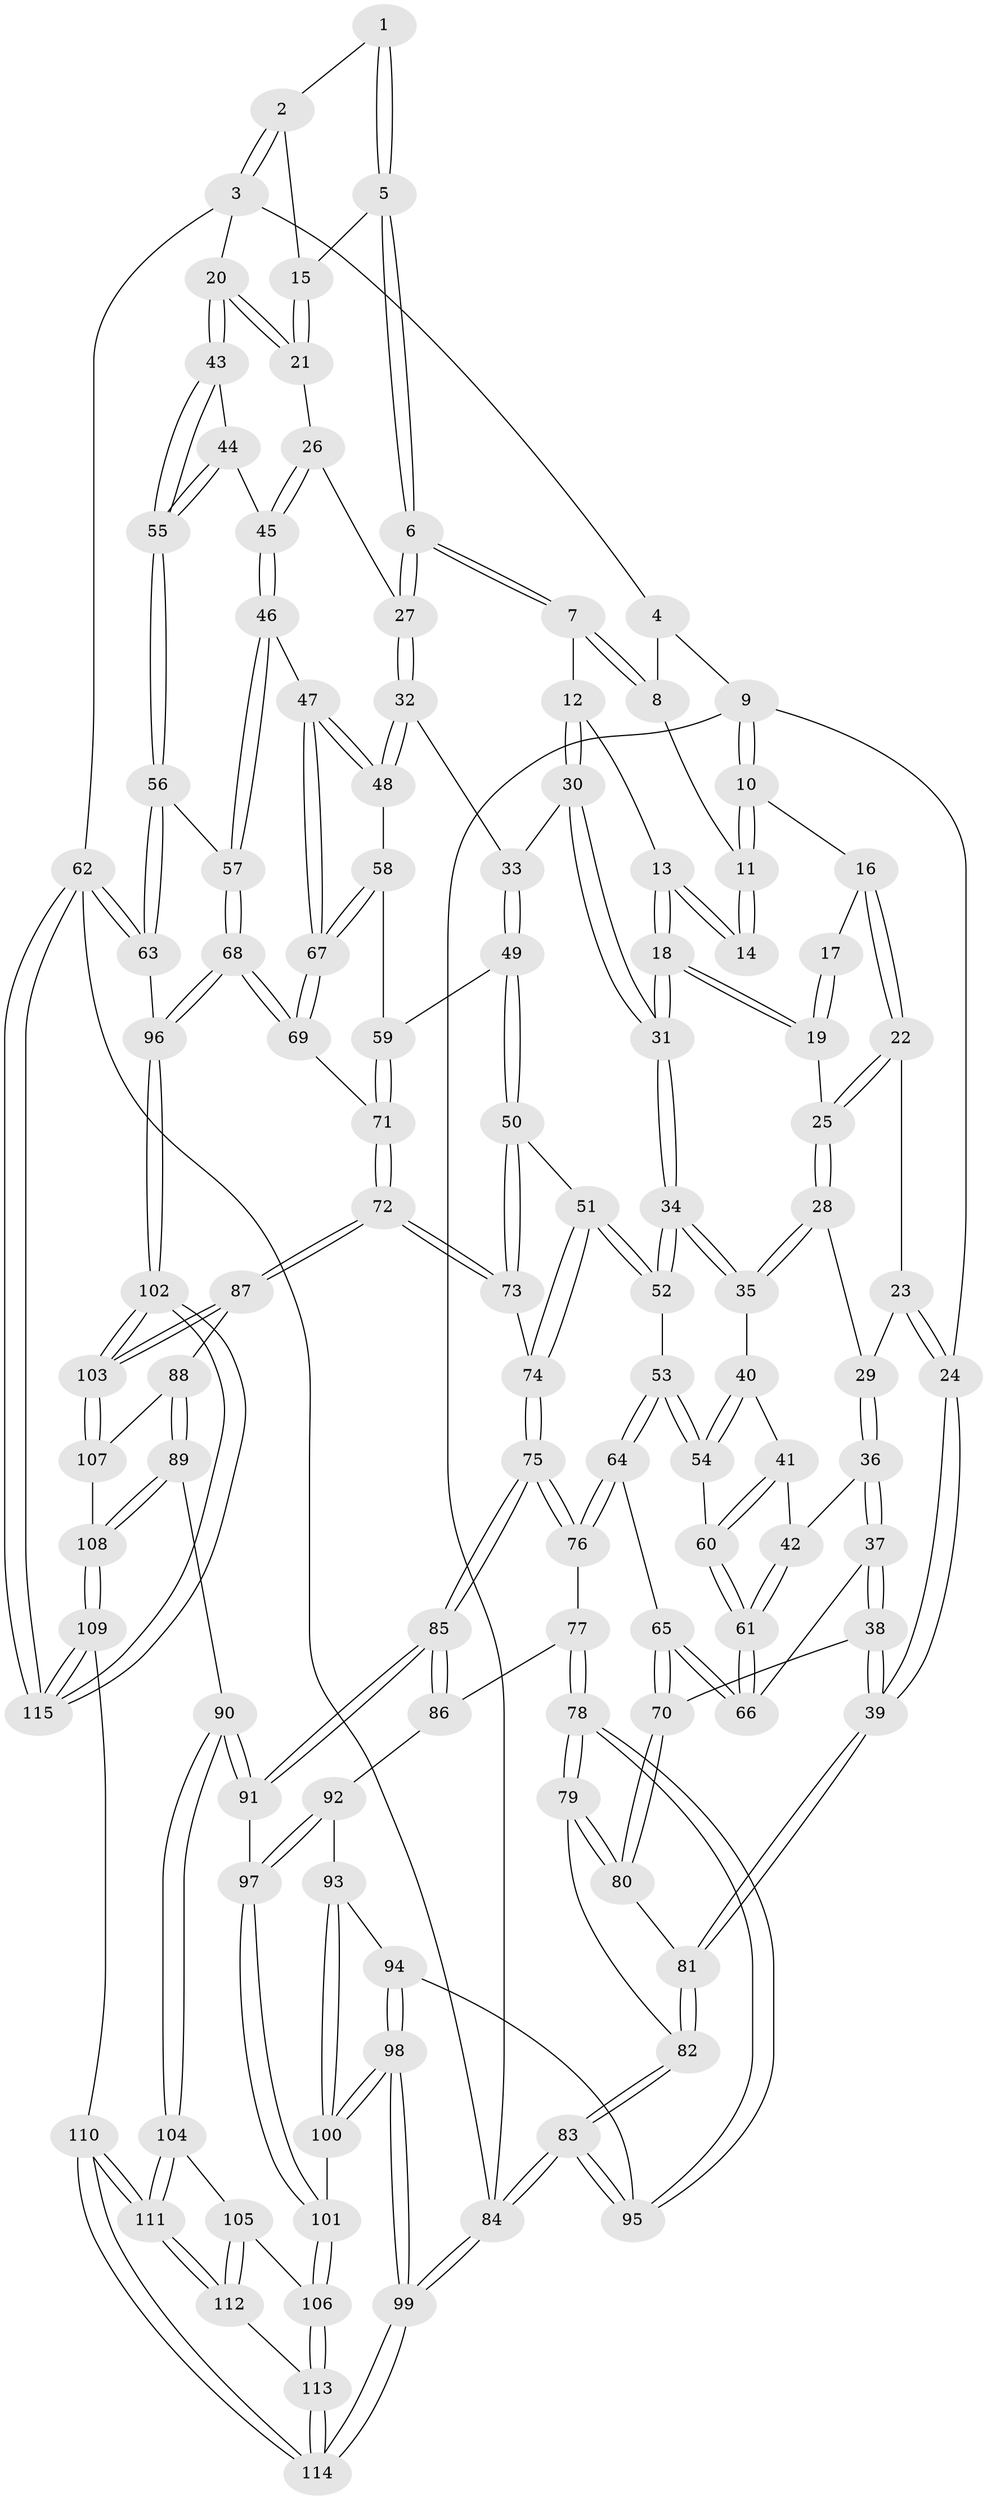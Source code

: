 // Generated by graph-tools (version 1.1) at 2025/27/03/09/25 03:27:10]
// undirected, 115 vertices, 284 edges
graph export_dot {
graph [start="1"]
  node [color=gray90,style=filled];
  1 [pos="+0.7571956860659974+0"];
  2 [pos="+0.859819772094328+0.07922060358875944"];
  3 [pos="+1+0.06451048430688057"];
  4 [pos="+0.6771512980964098+0"];
  5 [pos="+0.7533576410079638+0.1597506829305591"];
  6 [pos="+0.7109507914954885+0.22197064371843922"];
  7 [pos="+0.6586394145039357+0.20107867397279047"];
  8 [pos="+0.6223657645212616+0"];
  9 [pos="+0+0"];
  10 [pos="+0+0"];
  11 [pos="+0.47219327666343913+0"];
  12 [pos="+0.6224803772789514+0.20966487921322505"];
  13 [pos="+0.4664919421195197+0.15077273860518692"];
  14 [pos="+0.4558234851851462+0"];
  15 [pos="+0.846060987330088+0.1346131236402143"];
  16 [pos="+0.10840276866798011+0.055173061756117"];
  17 [pos="+0.2955542860615129+0.09088797808407818"];
  18 [pos="+0.39276643187996374+0.2697347084765777"];
  19 [pos="+0.2799273198203204+0.21231620245214078"];
  20 [pos="+1+0.1324980200978103"];
  21 [pos="+0.9003636193753713+0.23750042722438064"];
  22 [pos="+0.13751500492620342+0.17479470445011194"];
  23 [pos="+0.12439696287708336+0.19634199098021468"];
  24 [pos="+0+0.3466958822174227"];
  25 [pos="+0.2639133254090462+0.21322533971342986"];
  26 [pos="+0.8369428055034752+0.29369304343429614"];
  27 [pos="+0.7593744303833289+0.2934485593914771"];
  28 [pos="+0.2002764540971916+0.3353092467866803"];
  29 [pos="+0.1286584500428916+0.3054731755059014"];
  30 [pos="+0.5408682849907194+0.36530362957099966"];
  31 [pos="+0.40753751833204305+0.3482635569441047"];
  32 [pos="+0.6947320766372084+0.408454356861453"];
  33 [pos="+0.5460824967108849+0.3691148228726893"];
  34 [pos="+0.40543913340601423+0.3516053783039593"];
  35 [pos="+0.2246197133104872+0.3739129923048178"];
  36 [pos="+0.009509705721981702+0.4308537919251479"];
  37 [pos="+0+0.43493281036099035"];
  38 [pos="+0+0.45345742056713706"];
  39 [pos="+0+0.4521755877793415"];
  40 [pos="+0.20082139337665417+0.41819160737702604"];
  41 [pos="+0.08304471364448832+0.4412889259155439"];
  42 [pos="+0.07065840758802457+0.4406934288388831"];
  43 [pos="+1+0.13387992992591477"];
  44 [pos="+0.931091718397812+0.3922120390216801"];
  45 [pos="+0.9012572598356975+0.40031609409952607"];
  46 [pos="+0.8845626559854782+0.4831078122141993"];
  47 [pos="+0.7500996935438117+0.4912731149102771"];
  48 [pos="+0.7059427326673399+0.4497727418296342"];
  49 [pos="+0.55334192767684+0.5450057543241832"];
  50 [pos="+0.5491781853696334+0.5464794791435559"];
  51 [pos="+0.46096558285562506+0.5636671437872289"];
  52 [pos="+0.379680715647205+0.5046128856057184"];
  53 [pos="+0.31917289405089033+0.540010867041714"];
  54 [pos="+0.2443654717442465+0.49759098117142037"];
  55 [pos="+1+0.5306617340475863"];
  56 [pos="+1+0.6013611925534842"];
  57 [pos="+0.9648407100675456+0.5790955730721037"];
  58 [pos="+0.6151078242374575+0.5278634091262195"];
  59 [pos="+0.5806825469322155+0.54896147767859"];
  60 [pos="+0.18429309063749885+0.5165230862081162"];
  61 [pos="+0.15996116758930637+0.5551660850215328"];
  62 [pos="+1+1"];
  63 [pos="+1+0.9492337949582774"];
  64 [pos="+0.3081298338483374+0.5638120058760125"];
  65 [pos="+0.1569883499532276+0.6215096478479746"];
  66 [pos="+0.1546105653641319+0.5770505620585575"];
  67 [pos="+0.7452867805647265+0.6409039404827486"];
  68 [pos="+0.7791404575102335+0.7295806234732511"];
  69 [pos="+0.7503301968643971+0.7212446568248121"];
  70 [pos="+0.1466716789558238+0.6358576838922014"];
  71 [pos="+0.6872167861276003+0.7362735217575934"];
  72 [pos="+0.6665683496234359+0.749223246334872"];
  73 [pos="+0.5600151806583453+0.7294997865849189"];
  74 [pos="+0.47070837518316216+0.7241314469911395"];
  75 [pos="+0.42716010318672376+0.7571204901095056"];
  76 [pos="+0.31186223831222765+0.6456337203435533"];
  77 [pos="+0.22376209142864664+0.730843980495777"];
  78 [pos="+0.14263563232608123+0.7321794270846289"];
  79 [pos="+0.14071916771147722+0.7236814711818804"];
  80 [pos="+0.14076740847209077+0.6925864458796673"];
  81 [pos="+0+0.46619985801112496"];
  82 [pos="+0+0.5363349606835808"];
  83 [pos="+0+1"];
  84 [pos="+0+1"];
  85 [pos="+0.4248461603987034+0.7620962101150166"];
  86 [pos="+0.290559480142444+0.7823859731998581"];
  87 [pos="+0.6600132860989097+0.7692445622761608"];
  88 [pos="+0.5334415839206499+0.8882130994702373"];
  89 [pos="+0.46358353082049286+0.8763927855847948"];
  90 [pos="+0.43403914887862216+0.8590236549518804"];
  91 [pos="+0.42785167083233466+0.8368618233842935"];
  92 [pos="+0.27874857941200565+0.8359203488407378"];
  93 [pos="+0.19058639469147828+0.8352166395404407"];
  94 [pos="+0.17819855993537512+0.8239097306772702"];
  95 [pos="+0.1315661722552307+0.7519169589339348"];
  96 [pos="+0.8508895081970993+0.8189589113044258"];
  97 [pos="+0.28645759125052894+0.8662557793245672"];
  98 [pos="+0.1334273578595303+0.9594323767000352"];
  99 [pos="+0+1"];
  100 [pos="+0.21559137063477782+0.8926968110616884"];
  101 [pos="+0.2760135213156454+0.908994020289878"];
  102 [pos="+0.6943679533970877+1"];
  103 [pos="+0.6685852593741515+1"];
  104 [pos="+0.4264034767151681+0.8703741384688176"];
  105 [pos="+0.3776041866055493+0.9086843646944727"];
  106 [pos="+0.28005076815848295+0.917800648381369"];
  107 [pos="+0.5425763588876826+0.9037551747769099"];
  108 [pos="+0.4884801138573382+0.9872146248452971"];
  109 [pos="+0.5193695149628242+1"];
  110 [pos="+0.46812006869682954+1"];
  111 [pos="+0.41942962416987467+1"];
  112 [pos="+0.36299215855854+0.9718596790376672"];
  113 [pos="+0.2768039709487285+0.9598053091122793"];
  114 [pos="+0.10217168903764073+1"];
  115 [pos="+0.6930469386835456+1"];
  1 -- 2;
  1 -- 5;
  1 -- 5;
  2 -- 3;
  2 -- 3;
  2 -- 15;
  3 -- 4;
  3 -- 20;
  3 -- 62;
  4 -- 8;
  4 -- 9;
  5 -- 6;
  5 -- 6;
  5 -- 15;
  6 -- 7;
  6 -- 7;
  6 -- 27;
  6 -- 27;
  7 -- 8;
  7 -- 8;
  7 -- 12;
  8 -- 11;
  9 -- 10;
  9 -- 10;
  9 -- 24;
  9 -- 84;
  10 -- 11;
  10 -- 11;
  10 -- 16;
  11 -- 14;
  11 -- 14;
  12 -- 13;
  12 -- 30;
  12 -- 30;
  13 -- 14;
  13 -- 14;
  13 -- 18;
  13 -- 18;
  15 -- 21;
  15 -- 21;
  16 -- 17;
  16 -- 22;
  16 -- 22;
  17 -- 19;
  17 -- 19;
  18 -- 19;
  18 -- 19;
  18 -- 31;
  18 -- 31;
  19 -- 25;
  20 -- 21;
  20 -- 21;
  20 -- 43;
  20 -- 43;
  21 -- 26;
  22 -- 23;
  22 -- 25;
  22 -- 25;
  23 -- 24;
  23 -- 24;
  23 -- 29;
  24 -- 39;
  24 -- 39;
  25 -- 28;
  25 -- 28;
  26 -- 27;
  26 -- 45;
  26 -- 45;
  27 -- 32;
  27 -- 32;
  28 -- 29;
  28 -- 35;
  28 -- 35;
  29 -- 36;
  29 -- 36;
  30 -- 31;
  30 -- 31;
  30 -- 33;
  31 -- 34;
  31 -- 34;
  32 -- 33;
  32 -- 48;
  32 -- 48;
  33 -- 49;
  33 -- 49;
  34 -- 35;
  34 -- 35;
  34 -- 52;
  34 -- 52;
  35 -- 40;
  36 -- 37;
  36 -- 37;
  36 -- 42;
  37 -- 38;
  37 -- 38;
  37 -- 66;
  38 -- 39;
  38 -- 39;
  38 -- 70;
  39 -- 81;
  39 -- 81;
  40 -- 41;
  40 -- 54;
  40 -- 54;
  41 -- 42;
  41 -- 60;
  41 -- 60;
  42 -- 61;
  42 -- 61;
  43 -- 44;
  43 -- 55;
  43 -- 55;
  44 -- 45;
  44 -- 55;
  44 -- 55;
  45 -- 46;
  45 -- 46;
  46 -- 47;
  46 -- 57;
  46 -- 57;
  47 -- 48;
  47 -- 48;
  47 -- 67;
  47 -- 67;
  48 -- 58;
  49 -- 50;
  49 -- 50;
  49 -- 59;
  50 -- 51;
  50 -- 73;
  50 -- 73;
  51 -- 52;
  51 -- 52;
  51 -- 74;
  51 -- 74;
  52 -- 53;
  53 -- 54;
  53 -- 54;
  53 -- 64;
  53 -- 64;
  54 -- 60;
  55 -- 56;
  55 -- 56;
  56 -- 57;
  56 -- 63;
  56 -- 63;
  57 -- 68;
  57 -- 68;
  58 -- 59;
  58 -- 67;
  58 -- 67;
  59 -- 71;
  59 -- 71;
  60 -- 61;
  60 -- 61;
  61 -- 66;
  61 -- 66;
  62 -- 63;
  62 -- 63;
  62 -- 115;
  62 -- 115;
  62 -- 84;
  63 -- 96;
  64 -- 65;
  64 -- 76;
  64 -- 76;
  65 -- 66;
  65 -- 66;
  65 -- 70;
  65 -- 70;
  67 -- 69;
  67 -- 69;
  68 -- 69;
  68 -- 69;
  68 -- 96;
  68 -- 96;
  69 -- 71;
  70 -- 80;
  70 -- 80;
  71 -- 72;
  71 -- 72;
  72 -- 73;
  72 -- 73;
  72 -- 87;
  72 -- 87;
  73 -- 74;
  74 -- 75;
  74 -- 75;
  75 -- 76;
  75 -- 76;
  75 -- 85;
  75 -- 85;
  76 -- 77;
  77 -- 78;
  77 -- 78;
  77 -- 86;
  78 -- 79;
  78 -- 79;
  78 -- 95;
  78 -- 95;
  79 -- 80;
  79 -- 80;
  79 -- 82;
  80 -- 81;
  81 -- 82;
  81 -- 82;
  82 -- 83;
  82 -- 83;
  83 -- 84;
  83 -- 84;
  83 -- 95;
  83 -- 95;
  84 -- 99;
  84 -- 99;
  85 -- 86;
  85 -- 86;
  85 -- 91;
  85 -- 91;
  86 -- 92;
  87 -- 88;
  87 -- 103;
  87 -- 103;
  88 -- 89;
  88 -- 89;
  88 -- 107;
  89 -- 90;
  89 -- 108;
  89 -- 108;
  90 -- 91;
  90 -- 91;
  90 -- 104;
  90 -- 104;
  91 -- 97;
  92 -- 93;
  92 -- 97;
  92 -- 97;
  93 -- 94;
  93 -- 100;
  93 -- 100;
  94 -- 95;
  94 -- 98;
  94 -- 98;
  96 -- 102;
  96 -- 102;
  97 -- 101;
  97 -- 101;
  98 -- 99;
  98 -- 99;
  98 -- 100;
  98 -- 100;
  99 -- 114;
  99 -- 114;
  100 -- 101;
  101 -- 106;
  101 -- 106;
  102 -- 103;
  102 -- 103;
  102 -- 115;
  102 -- 115;
  103 -- 107;
  103 -- 107;
  104 -- 105;
  104 -- 111;
  104 -- 111;
  105 -- 106;
  105 -- 112;
  105 -- 112;
  106 -- 113;
  106 -- 113;
  107 -- 108;
  108 -- 109;
  108 -- 109;
  109 -- 110;
  109 -- 115;
  109 -- 115;
  110 -- 111;
  110 -- 111;
  110 -- 114;
  110 -- 114;
  111 -- 112;
  111 -- 112;
  112 -- 113;
  113 -- 114;
  113 -- 114;
}
